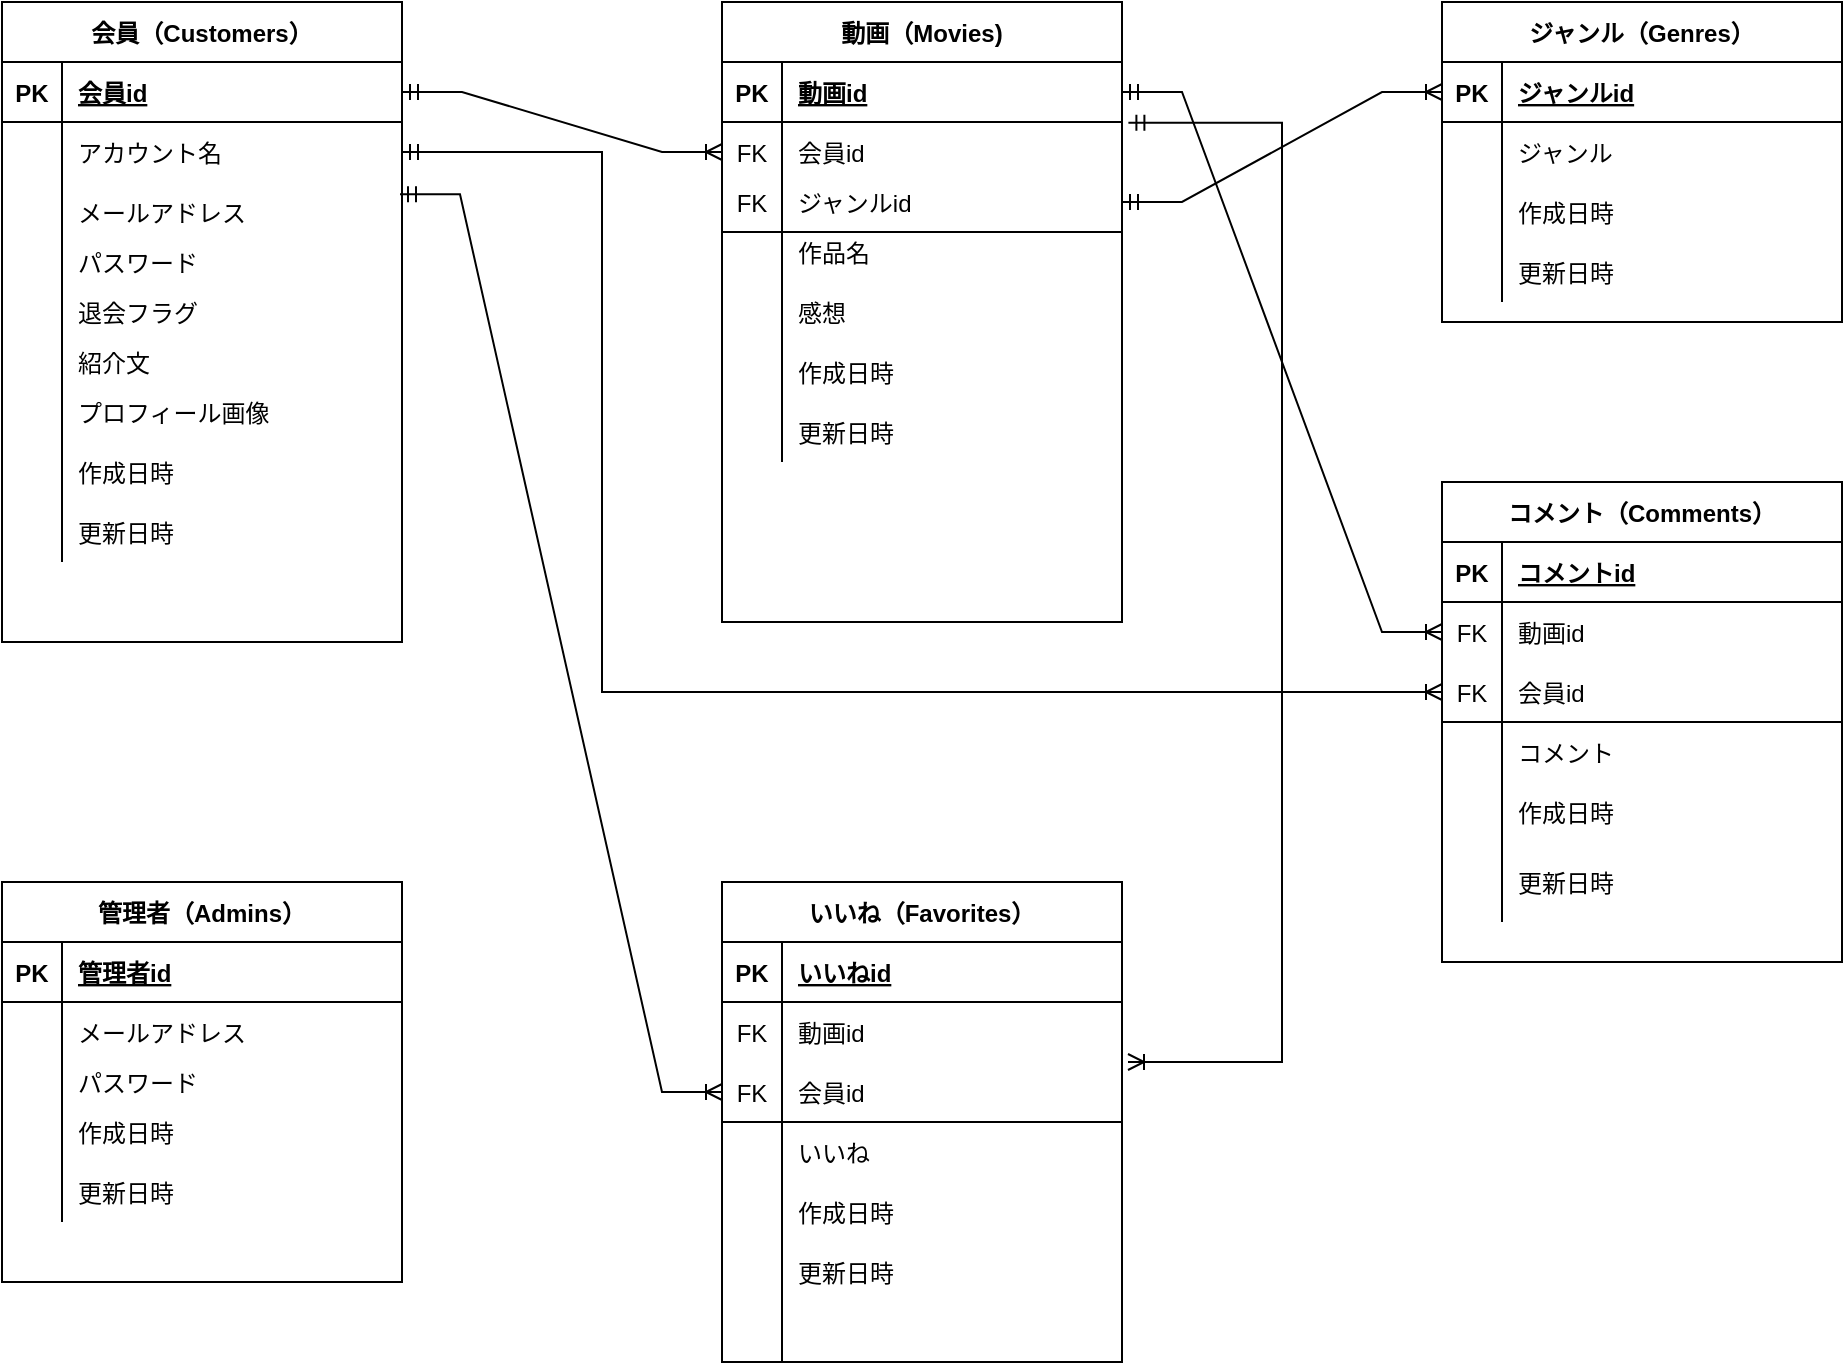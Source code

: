 <mxfile version="14.8.4" type="github">
  <diagram id="C5RBs43oDa-KdzZeNtuy" name="Page-1">
    <mxGraphModel dx="1351" dy="841" grid="1" gridSize="10" guides="1" tooltips="1" connect="1" arrows="1" fold="1" page="1" pageScale="1" pageWidth="1169" pageHeight="827" math="0" shadow="0">
      <root>
        <mxCell id="WIyWlLk6GJQsqaUBKTNV-0" />
        <mxCell id="WIyWlLk6GJQsqaUBKTNV-1" parent="WIyWlLk6GJQsqaUBKTNV-0" />
        <mxCell id="ff2iFZDRP0f89sw57kGQ-0" value="管理者（Admins）" style="shape=table;startSize=30;container=1;collapsible=1;childLayout=tableLayout;fixedRows=1;rowLines=0;fontStyle=1;align=center;resizeLast=1;" vertex="1" parent="WIyWlLk6GJQsqaUBKTNV-1">
          <mxGeometry x="40" y="480" width="200" height="200" as="geometry" />
        </mxCell>
        <mxCell id="ff2iFZDRP0f89sw57kGQ-1" value="" style="shape=partialRectangle;collapsible=0;dropTarget=0;pointerEvents=0;fillColor=none;top=0;left=0;bottom=1;right=0;points=[[0,0.5],[1,0.5]];portConstraint=eastwest;" vertex="1" parent="ff2iFZDRP0f89sw57kGQ-0">
          <mxGeometry y="30" width="200" height="30" as="geometry" />
        </mxCell>
        <mxCell id="ff2iFZDRP0f89sw57kGQ-2" value="PK" style="shape=partialRectangle;connectable=0;fillColor=none;top=0;left=0;bottom=0;right=0;fontStyle=1;overflow=hidden;" vertex="1" parent="ff2iFZDRP0f89sw57kGQ-1">
          <mxGeometry width="30" height="30" as="geometry" />
        </mxCell>
        <mxCell id="ff2iFZDRP0f89sw57kGQ-3" value="管理者id" style="shape=partialRectangle;connectable=0;fillColor=none;top=0;left=0;bottom=0;right=0;align=left;spacingLeft=6;fontStyle=5;overflow=hidden;" vertex="1" parent="ff2iFZDRP0f89sw57kGQ-1">
          <mxGeometry x="30" width="170" height="30" as="geometry" />
        </mxCell>
        <mxCell id="ff2iFZDRP0f89sw57kGQ-4" value="" style="shape=partialRectangle;collapsible=0;dropTarget=0;pointerEvents=0;fillColor=none;top=0;left=0;bottom=0;right=0;points=[[0,0.5],[1,0.5]];portConstraint=eastwest;" vertex="1" parent="ff2iFZDRP0f89sw57kGQ-0">
          <mxGeometry y="60" width="200" height="30" as="geometry" />
        </mxCell>
        <mxCell id="ff2iFZDRP0f89sw57kGQ-5" value="" style="shape=partialRectangle;connectable=0;fillColor=none;top=0;left=0;bottom=0;right=0;editable=1;overflow=hidden;" vertex="1" parent="ff2iFZDRP0f89sw57kGQ-4">
          <mxGeometry width="30" height="30" as="geometry" />
        </mxCell>
        <mxCell id="ff2iFZDRP0f89sw57kGQ-6" value="メールアドレス" style="shape=partialRectangle;connectable=0;fillColor=none;top=0;left=0;bottom=0;right=0;align=left;spacingLeft=6;overflow=hidden;" vertex="1" parent="ff2iFZDRP0f89sw57kGQ-4">
          <mxGeometry x="30" width="170" height="30" as="geometry" />
        </mxCell>
        <mxCell id="ff2iFZDRP0f89sw57kGQ-7" value="" style="shape=partialRectangle;collapsible=0;dropTarget=0;pointerEvents=0;fillColor=none;top=0;left=0;bottom=0;right=0;points=[[0,0.5],[1,0.5]];portConstraint=eastwest;" vertex="1" parent="ff2iFZDRP0f89sw57kGQ-0">
          <mxGeometry y="90" width="200" height="20" as="geometry" />
        </mxCell>
        <mxCell id="ff2iFZDRP0f89sw57kGQ-8" value="" style="shape=partialRectangle;connectable=0;fillColor=none;top=0;left=0;bottom=0;right=0;editable=1;overflow=hidden;" vertex="1" parent="ff2iFZDRP0f89sw57kGQ-7">
          <mxGeometry width="30" height="20" as="geometry" />
        </mxCell>
        <mxCell id="ff2iFZDRP0f89sw57kGQ-9" value="パスワード" style="shape=partialRectangle;connectable=0;fillColor=none;top=0;left=0;bottom=0;right=0;align=left;spacingLeft=6;overflow=hidden;" vertex="1" parent="ff2iFZDRP0f89sw57kGQ-7">
          <mxGeometry x="30" width="170" height="20" as="geometry" />
        </mxCell>
        <mxCell id="ff2iFZDRP0f89sw57kGQ-10" value="" style="shape=partialRectangle;collapsible=0;dropTarget=0;pointerEvents=0;fillColor=none;top=0;left=0;bottom=0;right=0;points=[[0,0.5],[1,0.5]];portConstraint=eastwest;" vertex="1" parent="ff2iFZDRP0f89sw57kGQ-0">
          <mxGeometry y="110" width="200" height="30" as="geometry" />
        </mxCell>
        <mxCell id="ff2iFZDRP0f89sw57kGQ-11" value="" style="shape=partialRectangle;connectable=0;fillColor=none;top=0;left=0;bottom=0;right=0;editable=1;overflow=hidden;" vertex="1" parent="ff2iFZDRP0f89sw57kGQ-10">
          <mxGeometry width="30" height="30" as="geometry" />
        </mxCell>
        <mxCell id="ff2iFZDRP0f89sw57kGQ-12" value="作成日時" style="shape=partialRectangle;connectable=0;fillColor=none;top=0;left=0;bottom=0;right=0;align=left;spacingLeft=6;overflow=hidden;" vertex="1" parent="ff2iFZDRP0f89sw57kGQ-10">
          <mxGeometry x="30" width="170" height="30" as="geometry" />
        </mxCell>
        <mxCell id="ff2iFZDRP0f89sw57kGQ-18" value="" style="shape=partialRectangle;collapsible=0;dropTarget=0;pointerEvents=0;fillColor=none;top=0;left=0;bottom=0;right=0;points=[[0,0.5],[1,0.5]];portConstraint=eastwest;" vertex="1" parent="ff2iFZDRP0f89sw57kGQ-0">
          <mxGeometry y="140" width="200" height="30" as="geometry" />
        </mxCell>
        <mxCell id="ff2iFZDRP0f89sw57kGQ-19" value="" style="shape=partialRectangle;connectable=0;fillColor=none;top=0;left=0;bottom=0;right=0;editable=1;overflow=hidden;" vertex="1" parent="ff2iFZDRP0f89sw57kGQ-18">
          <mxGeometry width="30" height="30" as="geometry" />
        </mxCell>
        <mxCell id="ff2iFZDRP0f89sw57kGQ-20" value="更新日時" style="shape=partialRectangle;connectable=0;fillColor=none;top=0;left=0;bottom=0;right=0;align=left;spacingLeft=6;overflow=hidden;" vertex="1" parent="ff2iFZDRP0f89sw57kGQ-18">
          <mxGeometry x="30" width="170" height="30" as="geometry" />
        </mxCell>
        <mxCell id="ff2iFZDRP0f89sw57kGQ-21" value="会員（Customers）" style="shape=table;startSize=30;container=1;collapsible=1;childLayout=tableLayout;fixedRows=1;rowLines=0;fontStyle=1;align=center;resizeLast=1;" vertex="1" parent="WIyWlLk6GJQsqaUBKTNV-1">
          <mxGeometry x="40" y="40" width="200" height="320" as="geometry" />
        </mxCell>
        <mxCell id="ff2iFZDRP0f89sw57kGQ-22" value="" style="shape=partialRectangle;collapsible=0;dropTarget=0;pointerEvents=0;fillColor=none;top=0;left=0;bottom=1;right=0;points=[[0,0.5],[1,0.5]];portConstraint=eastwest;" vertex="1" parent="ff2iFZDRP0f89sw57kGQ-21">
          <mxGeometry y="30" width="200" height="30" as="geometry" />
        </mxCell>
        <mxCell id="ff2iFZDRP0f89sw57kGQ-23" value="PK" style="shape=partialRectangle;connectable=0;fillColor=none;top=0;left=0;bottom=0;right=0;fontStyle=1;overflow=hidden;" vertex="1" parent="ff2iFZDRP0f89sw57kGQ-22">
          <mxGeometry width="30" height="30" as="geometry" />
        </mxCell>
        <mxCell id="ff2iFZDRP0f89sw57kGQ-24" value="会員id" style="shape=partialRectangle;connectable=0;fillColor=none;top=0;left=0;bottom=0;right=0;align=left;spacingLeft=6;fontStyle=5;overflow=hidden;" vertex="1" parent="ff2iFZDRP0f89sw57kGQ-22">
          <mxGeometry x="30" width="170" height="30" as="geometry" />
        </mxCell>
        <mxCell id="ff2iFZDRP0f89sw57kGQ-25" value="" style="shape=partialRectangle;collapsible=0;dropTarget=0;pointerEvents=0;fillColor=none;top=0;left=0;bottom=0;right=0;points=[[0,0.5],[1,0.5]];portConstraint=eastwest;" vertex="1" parent="ff2iFZDRP0f89sw57kGQ-21">
          <mxGeometry y="60" width="200" height="30" as="geometry" />
        </mxCell>
        <mxCell id="ff2iFZDRP0f89sw57kGQ-26" value="" style="shape=partialRectangle;connectable=0;fillColor=none;top=0;left=0;bottom=0;right=0;editable=1;overflow=hidden;" vertex="1" parent="ff2iFZDRP0f89sw57kGQ-25">
          <mxGeometry width="30" height="30" as="geometry" />
        </mxCell>
        <mxCell id="ff2iFZDRP0f89sw57kGQ-27" value="アカウント名" style="shape=partialRectangle;connectable=0;fillColor=none;top=0;left=0;bottom=0;right=0;align=left;spacingLeft=6;overflow=hidden;" vertex="1" parent="ff2iFZDRP0f89sw57kGQ-25">
          <mxGeometry x="30" width="170" height="30" as="geometry" />
        </mxCell>
        <mxCell id="ff2iFZDRP0f89sw57kGQ-28" value="" style="shape=partialRectangle;collapsible=0;dropTarget=0;pointerEvents=0;fillColor=none;top=0;left=0;bottom=0;right=0;points=[[0,0.5],[1,0.5]];portConstraint=eastwest;" vertex="1" parent="ff2iFZDRP0f89sw57kGQ-21">
          <mxGeometry y="90" width="200" height="30" as="geometry" />
        </mxCell>
        <mxCell id="ff2iFZDRP0f89sw57kGQ-29" value="" style="shape=partialRectangle;connectable=0;fillColor=none;top=0;left=0;bottom=0;right=0;editable=1;overflow=hidden;" vertex="1" parent="ff2iFZDRP0f89sw57kGQ-28">
          <mxGeometry width="30" height="30" as="geometry" />
        </mxCell>
        <mxCell id="ff2iFZDRP0f89sw57kGQ-30" value="メールアドレス" style="shape=partialRectangle;connectable=0;fillColor=none;top=0;left=0;bottom=0;right=0;align=left;spacingLeft=6;overflow=hidden;" vertex="1" parent="ff2iFZDRP0f89sw57kGQ-28">
          <mxGeometry x="30" width="170" height="30" as="geometry" />
        </mxCell>
        <mxCell id="ff2iFZDRP0f89sw57kGQ-31" value="" style="shape=partialRectangle;collapsible=0;dropTarget=0;pointerEvents=0;fillColor=none;top=0;left=0;bottom=0;right=0;points=[[0,0.5],[1,0.5]];portConstraint=eastwest;" vertex="1" parent="ff2iFZDRP0f89sw57kGQ-21">
          <mxGeometry y="120" width="200" height="20" as="geometry" />
        </mxCell>
        <mxCell id="ff2iFZDRP0f89sw57kGQ-32" value="" style="shape=partialRectangle;connectable=0;fillColor=none;top=0;left=0;bottom=0;right=0;editable=1;overflow=hidden;" vertex="1" parent="ff2iFZDRP0f89sw57kGQ-31">
          <mxGeometry width="30" height="20" as="geometry" />
        </mxCell>
        <mxCell id="ff2iFZDRP0f89sw57kGQ-33" value="パスワード" style="shape=partialRectangle;connectable=0;fillColor=none;top=0;left=0;bottom=0;right=0;align=left;spacingLeft=6;overflow=hidden;" vertex="1" parent="ff2iFZDRP0f89sw57kGQ-31">
          <mxGeometry x="30" width="170" height="20" as="geometry" />
        </mxCell>
        <mxCell id="ff2iFZDRP0f89sw57kGQ-35" value="" style="shape=partialRectangle;collapsible=0;dropTarget=0;pointerEvents=0;fillColor=none;top=0;left=0;bottom=0;right=0;points=[[0,0.5],[1,0.5]];portConstraint=eastwest;" vertex="1" parent="ff2iFZDRP0f89sw57kGQ-21">
          <mxGeometry y="140" width="200" height="30" as="geometry" />
        </mxCell>
        <mxCell id="ff2iFZDRP0f89sw57kGQ-36" value="" style="shape=partialRectangle;connectable=0;fillColor=none;top=0;left=0;bottom=0;right=0;editable=1;overflow=hidden;" vertex="1" parent="ff2iFZDRP0f89sw57kGQ-35">
          <mxGeometry width="30" height="30" as="geometry" />
        </mxCell>
        <mxCell id="ff2iFZDRP0f89sw57kGQ-37" value="退会フラグ" style="shape=partialRectangle;connectable=0;fillColor=none;top=0;left=0;bottom=0;right=0;align=left;spacingLeft=6;overflow=hidden;" vertex="1" parent="ff2iFZDRP0f89sw57kGQ-35">
          <mxGeometry x="30" width="170" height="30" as="geometry" />
        </mxCell>
        <mxCell id="ff2iFZDRP0f89sw57kGQ-39" value="" style="shape=partialRectangle;collapsible=0;dropTarget=0;pointerEvents=0;fillColor=none;top=0;left=0;bottom=0;right=0;points=[[0,0.5],[1,0.5]];portConstraint=eastwest;" vertex="1" parent="ff2iFZDRP0f89sw57kGQ-21">
          <mxGeometry y="170" width="200" height="20" as="geometry" />
        </mxCell>
        <mxCell id="ff2iFZDRP0f89sw57kGQ-40" value="" style="shape=partialRectangle;connectable=0;fillColor=none;top=0;left=0;bottom=0;right=0;editable=1;overflow=hidden;" vertex="1" parent="ff2iFZDRP0f89sw57kGQ-39">
          <mxGeometry width="30" height="20" as="geometry" />
        </mxCell>
        <mxCell id="ff2iFZDRP0f89sw57kGQ-41" value="紹介文" style="shape=partialRectangle;connectable=0;fillColor=none;top=0;left=0;bottom=0;right=0;align=left;spacingLeft=6;overflow=hidden;" vertex="1" parent="ff2iFZDRP0f89sw57kGQ-39">
          <mxGeometry x="30" width="170" height="20" as="geometry" />
        </mxCell>
        <mxCell id="ff2iFZDRP0f89sw57kGQ-43" value="" style="shape=partialRectangle;collapsible=0;dropTarget=0;pointerEvents=0;fillColor=none;top=0;left=0;bottom=0;right=0;points=[[0,0.5],[1,0.5]];portConstraint=eastwest;" vertex="1" parent="ff2iFZDRP0f89sw57kGQ-21">
          <mxGeometry y="190" width="200" height="30" as="geometry" />
        </mxCell>
        <mxCell id="ff2iFZDRP0f89sw57kGQ-44" value="" style="shape=partialRectangle;connectable=0;fillColor=none;top=0;left=0;bottom=0;right=0;editable=1;overflow=hidden;" vertex="1" parent="ff2iFZDRP0f89sw57kGQ-43">
          <mxGeometry width="30" height="30" as="geometry" />
        </mxCell>
        <mxCell id="ff2iFZDRP0f89sw57kGQ-45" value="プロフィール画像" style="shape=partialRectangle;connectable=0;fillColor=none;top=0;left=0;bottom=0;right=0;align=left;spacingLeft=6;overflow=hidden;" vertex="1" parent="ff2iFZDRP0f89sw57kGQ-43">
          <mxGeometry x="30" width="170" height="30" as="geometry" />
        </mxCell>
        <mxCell id="ff2iFZDRP0f89sw57kGQ-47" value="" style="shape=partialRectangle;collapsible=0;dropTarget=0;pointerEvents=0;fillColor=none;top=0;left=0;bottom=0;right=0;points=[[0,0.5],[1,0.5]];portConstraint=eastwest;" vertex="1" parent="ff2iFZDRP0f89sw57kGQ-21">
          <mxGeometry y="220" width="200" height="30" as="geometry" />
        </mxCell>
        <mxCell id="ff2iFZDRP0f89sw57kGQ-48" value="" style="shape=partialRectangle;connectable=0;fillColor=none;top=0;left=0;bottom=0;right=0;editable=1;overflow=hidden;" vertex="1" parent="ff2iFZDRP0f89sw57kGQ-47">
          <mxGeometry width="30" height="30" as="geometry" />
        </mxCell>
        <mxCell id="ff2iFZDRP0f89sw57kGQ-49" value="作成日時" style="shape=partialRectangle;connectable=0;fillColor=none;top=0;left=0;bottom=0;right=0;align=left;spacingLeft=6;overflow=hidden;" vertex="1" parent="ff2iFZDRP0f89sw57kGQ-47">
          <mxGeometry x="30" width="170" height="30" as="geometry" />
        </mxCell>
        <mxCell id="ff2iFZDRP0f89sw57kGQ-51" value="" style="shape=partialRectangle;collapsible=0;dropTarget=0;pointerEvents=0;fillColor=none;top=0;left=0;bottom=0;right=0;points=[[0,0.5],[1,0.5]];portConstraint=eastwest;" vertex="1" parent="ff2iFZDRP0f89sw57kGQ-21">
          <mxGeometry y="250" width="200" height="30" as="geometry" />
        </mxCell>
        <mxCell id="ff2iFZDRP0f89sw57kGQ-52" value="" style="shape=partialRectangle;connectable=0;fillColor=none;top=0;left=0;bottom=0;right=0;editable=1;overflow=hidden;" vertex="1" parent="ff2iFZDRP0f89sw57kGQ-51">
          <mxGeometry width="30" height="30" as="geometry" />
        </mxCell>
        <mxCell id="ff2iFZDRP0f89sw57kGQ-53" value="更新日時" style="shape=partialRectangle;connectable=0;fillColor=none;top=0;left=0;bottom=0;right=0;align=left;spacingLeft=6;overflow=hidden;" vertex="1" parent="ff2iFZDRP0f89sw57kGQ-51">
          <mxGeometry x="30" width="170" height="30" as="geometry" />
        </mxCell>
        <mxCell id="ff2iFZDRP0f89sw57kGQ-54" value="動画（Movies)" style="shape=table;startSize=30;container=1;collapsible=1;childLayout=tableLayout;fixedRows=1;rowLines=0;fontStyle=1;align=center;resizeLast=1;" vertex="1" parent="WIyWlLk6GJQsqaUBKTNV-1">
          <mxGeometry x="400" y="40" width="200" height="310" as="geometry" />
        </mxCell>
        <mxCell id="ff2iFZDRP0f89sw57kGQ-55" value="" style="shape=partialRectangle;collapsible=0;dropTarget=0;pointerEvents=0;fillColor=none;top=0;left=0;bottom=1;right=0;points=[[0,0.5],[1,0.5]];portConstraint=eastwest;" vertex="1" parent="ff2iFZDRP0f89sw57kGQ-54">
          <mxGeometry y="30" width="200" height="30" as="geometry" />
        </mxCell>
        <mxCell id="ff2iFZDRP0f89sw57kGQ-56" value="PK" style="shape=partialRectangle;connectable=0;fillColor=none;top=0;left=0;bottom=0;right=0;fontStyle=1;overflow=hidden;" vertex="1" parent="ff2iFZDRP0f89sw57kGQ-55">
          <mxGeometry width="30.0" height="30" as="geometry" />
        </mxCell>
        <mxCell id="ff2iFZDRP0f89sw57kGQ-57" value="動画id" style="shape=partialRectangle;connectable=0;fillColor=none;top=0;left=0;bottom=0;right=0;align=left;spacingLeft=6;fontStyle=5;overflow=hidden;" vertex="1" parent="ff2iFZDRP0f89sw57kGQ-55">
          <mxGeometry x="30.0" width="170.0" height="30" as="geometry" />
        </mxCell>
        <mxCell id="ff2iFZDRP0f89sw57kGQ-80" value="" style="shape=partialRectangle;collapsible=0;dropTarget=0;pointerEvents=0;fillColor=none;top=0;left=0;bottom=0;right=0;points=[[0,0.5],[1,0.5]];portConstraint=eastwest;" vertex="1" parent="ff2iFZDRP0f89sw57kGQ-54">
          <mxGeometry y="60" width="200" height="30" as="geometry" />
        </mxCell>
        <mxCell id="ff2iFZDRP0f89sw57kGQ-81" value="FK" style="shape=partialRectangle;connectable=0;fillColor=none;top=0;left=0;bottom=0;right=0;fontStyle=0;overflow=hidden;" vertex="1" parent="ff2iFZDRP0f89sw57kGQ-80">
          <mxGeometry width="30.0" height="30" as="geometry" />
        </mxCell>
        <mxCell id="ff2iFZDRP0f89sw57kGQ-82" value="会員id" style="shape=partialRectangle;connectable=0;fillColor=none;top=0;left=0;bottom=0;right=0;align=left;spacingLeft=6;fontStyle=0;overflow=hidden;" vertex="1" parent="ff2iFZDRP0f89sw57kGQ-80">
          <mxGeometry x="30.0" width="170.0" height="30" as="geometry" />
        </mxCell>
        <mxCell id="ff2iFZDRP0f89sw57kGQ-72" value="" style="shape=partialRectangle;collapsible=0;dropTarget=0;pointerEvents=0;fillColor=none;top=0;left=0;bottom=0;right=0;points=[[0,0.5],[1,0.5]];portConstraint=eastwest;" vertex="1" parent="ff2iFZDRP0f89sw57kGQ-54">
          <mxGeometry y="90" width="200" height="20" as="geometry" />
        </mxCell>
        <mxCell id="ff2iFZDRP0f89sw57kGQ-73" value="FK" style="shape=partialRectangle;connectable=0;fillColor=none;top=0;left=0;bottom=0;right=0;fontStyle=0;overflow=hidden;" vertex="1" parent="ff2iFZDRP0f89sw57kGQ-72">
          <mxGeometry width="30.0" height="20" as="geometry" />
        </mxCell>
        <mxCell id="ff2iFZDRP0f89sw57kGQ-74" value="ジャンルid" style="shape=partialRectangle;connectable=0;fillColor=none;top=0;left=0;bottom=0;right=0;align=left;spacingLeft=6;fontStyle=0;overflow=hidden;" vertex="1" parent="ff2iFZDRP0f89sw57kGQ-72">
          <mxGeometry x="30.0" width="170.0" height="20" as="geometry" />
        </mxCell>
        <mxCell id="ff2iFZDRP0f89sw57kGQ-58" value="" style="shape=partialRectangle;collapsible=0;dropTarget=0;pointerEvents=0;fillColor=none;top=0;left=0;bottom=0;right=0;points=[[0,0.5],[1,0.5]];portConstraint=eastwest;" vertex="1" parent="ff2iFZDRP0f89sw57kGQ-54">
          <mxGeometry y="110" width="200" height="30" as="geometry" />
        </mxCell>
        <mxCell id="ff2iFZDRP0f89sw57kGQ-59" value="" style="shape=partialRectangle;connectable=0;fillColor=none;top=0;left=0;bottom=0;right=0;editable=1;overflow=hidden;" vertex="1" parent="ff2iFZDRP0f89sw57kGQ-58">
          <mxGeometry width="30.0" height="30" as="geometry" />
        </mxCell>
        <mxCell id="ff2iFZDRP0f89sw57kGQ-60" value="作品名" style="shape=partialRectangle;connectable=0;fillColor=none;top=0;left=0;bottom=0;right=0;align=left;spacingLeft=6;overflow=hidden;" vertex="1" parent="ff2iFZDRP0f89sw57kGQ-58">
          <mxGeometry x="30.0" width="170.0" height="30" as="geometry" />
        </mxCell>
        <mxCell id="ff2iFZDRP0f89sw57kGQ-61" value="" style="shape=partialRectangle;collapsible=0;dropTarget=0;pointerEvents=0;fillColor=none;top=0;left=0;bottom=0;right=0;points=[[0,0.5],[1,0.5]];portConstraint=eastwest;" vertex="1" parent="ff2iFZDRP0f89sw57kGQ-54">
          <mxGeometry y="140" width="200" height="30" as="geometry" />
        </mxCell>
        <mxCell id="ff2iFZDRP0f89sw57kGQ-62" value="" style="shape=partialRectangle;connectable=0;fillColor=none;top=0;left=0;bottom=0;right=0;editable=1;overflow=hidden;" vertex="1" parent="ff2iFZDRP0f89sw57kGQ-61">
          <mxGeometry width="30.0" height="30" as="geometry" />
        </mxCell>
        <mxCell id="ff2iFZDRP0f89sw57kGQ-63" value="感想" style="shape=partialRectangle;connectable=0;fillColor=none;top=0;left=0;bottom=0;right=0;align=left;spacingLeft=6;overflow=hidden;" vertex="1" parent="ff2iFZDRP0f89sw57kGQ-61">
          <mxGeometry x="30.0" width="170.0" height="30" as="geometry" />
        </mxCell>
        <mxCell id="ff2iFZDRP0f89sw57kGQ-97" value="" style="shape=partialRectangle;collapsible=0;dropTarget=0;pointerEvents=0;fillColor=none;top=0;left=0;bottom=0;right=0;points=[[0,0.5],[1,0.5]];portConstraint=eastwest;" vertex="1" parent="ff2iFZDRP0f89sw57kGQ-54">
          <mxGeometry y="170" width="200" height="30" as="geometry" />
        </mxCell>
        <mxCell id="ff2iFZDRP0f89sw57kGQ-98" value="" style="shape=partialRectangle;connectable=0;fillColor=none;top=0;left=0;bottom=0;right=0;editable=1;overflow=hidden;" vertex="1" parent="ff2iFZDRP0f89sw57kGQ-97">
          <mxGeometry width="30.0" height="30" as="geometry" />
        </mxCell>
        <mxCell id="ff2iFZDRP0f89sw57kGQ-99" value="作成日時" style="shape=partialRectangle;connectable=0;fillColor=none;top=0;left=0;bottom=0;right=0;align=left;spacingLeft=6;overflow=hidden;" vertex="1" parent="ff2iFZDRP0f89sw57kGQ-97">
          <mxGeometry x="30.0" width="170.0" height="30" as="geometry" />
        </mxCell>
        <mxCell id="ff2iFZDRP0f89sw57kGQ-64" value="" style="shape=partialRectangle;collapsible=0;dropTarget=0;pointerEvents=0;fillColor=none;top=0;left=0;bottom=0;right=0;points=[[0,0.5],[1,0.5]];portConstraint=eastwest;" vertex="1" parent="ff2iFZDRP0f89sw57kGQ-54">
          <mxGeometry y="200" width="200" height="30" as="geometry" />
        </mxCell>
        <mxCell id="ff2iFZDRP0f89sw57kGQ-65" value="" style="shape=partialRectangle;connectable=0;fillColor=none;top=0;left=0;bottom=0;right=0;editable=1;overflow=hidden;" vertex="1" parent="ff2iFZDRP0f89sw57kGQ-64">
          <mxGeometry width="30.0" height="30" as="geometry" />
        </mxCell>
        <mxCell id="ff2iFZDRP0f89sw57kGQ-66" value="更新日時" style="shape=partialRectangle;connectable=0;fillColor=none;top=0;left=0;bottom=0;right=0;align=left;spacingLeft=6;overflow=hidden;" vertex="1" parent="ff2iFZDRP0f89sw57kGQ-64">
          <mxGeometry x="30.0" width="170.0" height="30" as="geometry" />
        </mxCell>
        <mxCell id="ff2iFZDRP0f89sw57kGQ-83" value="ジャンル（Genres）" style="shape=table;startSize=30;container=1;collapsible=1;childLayout=tableLayout;fixedRows=1;rowLines=0;fontStyle=1;align=center;resizeLast=1;" vertex="1" parent="WIyWlLk6GJQsqaUBKTNV-1">
          <mxGeometry x="760" y="40" width="200" height="160" as="geometry" />
        </mxCell>
        <mxCell id="ff2iFZDRP0f89sw57kGQ-84" value="" style="shape=partialRectangle;collapsible=0;dropTarget=0;pointerEvents=0;fillColor=none;top=0;left=0;bottom=1;right=0;points=[[0,0.5],[1,0.5]];portConstraint=eastwest;" vertex="1" parent="ff2iFZDRP0f89sw57kGQ-83">
          <mxGeometry y="30" width="200" height="30" as="geometry" />
        </mxCell>
        <mxCell id="ff2iFZDRP0f89sw57kGQ-85" value="PK" style="shape=partialRectangle;connectable=0;fillColor=none;top=0;left=0;bottom=0;right=0;fontStyle=1;overflow=hidden;" vertex="1" parent="ff2iFZDRP0f89sw57kGQ-84">
          <mxGeometry width="30" height="30" as="geometry" />
        </mxCell>
        <mxCell id="ff2iFZDRP0f89sw57kGQ-86" value="ジャンルid" style="shape=partialRectangle;connectable=0;fillColor=none;top=0;left=0;bottom=0;right=0;align=left;spacingLeft=6;fontStyle=5;overflow=hidden;" vertex="1" parent="ff2iFZDRP0f89sw57kGQ-84">
          <mxGeometry x="30" width="170" height="30" as="geometry" />
        </mxCell>
        <mxCell id="ff2iFZDRP0f89sw57kGQ-87" value="" style="shape=partialRectangle;collapsible=0;dropTarget=0;pointerEvents=0;fillColor=none;top=0;left=0;bottom=0;right=0;points=[[0,0.5],[1,0.5]];portConstraint=eastwest;" vertex="1" parent="ff2iFZDRP0f89sw57kGQ-83">
          <mxGeometry y="60" width="200" height="30" as="geometry" />
        </mxCell>
        <mxCell id="ff2iFZDRP0f89sw57kGQ-88" value="" style="shape=partialRectangle;connectable=0;fillColor=none;top=0;left=0;bottom=0;right=0;editable=1;overflow=hidden;" vertex="1" parent="ff2iFZDRP0f89sw57kGQ-87">
          <mxGeometry width="30" height="30" as="geometry" />
        </mxCell>
        <mxCell id="ff2iFZDRP0f89sw57kGQ-89" value="ジャンル" style="shape=partialRectangle;connectable=0;fillColor=none;top=0;left=0;bottom=0;right=0;align=left;spacingLeft=6;overflow=hidden;" vertex="1" parent="ff2iFZDRP0f89sw57kGQ-87">
          <mxGeometry x="30" width="170" height="30" as="geometry" />
        </mxCell>
        <mxCell id="ff2iFZDRP0f89sw57kGQ-90" value="" style="shape=partialRectangle;collapsible=0;dropTarget=0;pointerEvents=0;fillColor=none;top=0;left=0;bottom=0;right=0;points=[[0,0.5],[1,0.5]];portConstraint=eastwest;" vertex="1" parent="ff2iFZDRP0f89sw57kGQ-83">
          <mxGeometry y="90" width="200" height="30" as="geometry" />
        </mxCell>
        <mxCell id="ff2iFZDRP0f89sw57kGQ-91" value="" style="shape=partialRectangle;connectable=0;fillColor=none;top=0;left=0;bottom=0;right=0;editable=1;overflow=hidden;" vertex="1" parent="ff2iFZDRP0f89sw57kGQ-90">
          <mxGeometry width="30" height="30" as="geometry" />
        </mxCell>
        <mxCell id="ff2iFZDRP0f89sw57kGQ-92" value="作成日時" style="shape=partialRectangle;connectable=0;fillColor=none;top=0;left=0;bottom=0;right=0;align=left;spacingLeft=6;overflow=hidden;" vertex="1" parent="ff2iFZDRP0f89sw57kGQ-90">
          <mxGeometry x="30" width="170" height="30" as="geometry" />
        </mxCell>
        <mxCell id="ff2iFZDRP0f89sw57kGQ-93" value="" style="shape=partialRectangle;collapsible=0;dropTarget=0;pointerEvents=0;fillColor=none;top=0;left=0;bottom=0;right=0;points=[[0,0.5],[1,0.5]];portConstraint=eastwest;" vertex="1" parent="ff2iFZDRP0f89sw57kGQ-83">
          <mxGeometry y="120" width="200" height="30" as="geometry" />
        </mxCell>
        <mxCell id="ff2iFZDRP0f89sw57kGQ-94" value="" style="shape=partialRectangle;connectable=0;fillColor=none;top=0;left=0;bottom=0;right=0;editable=1;overflow=hidden;" vertex="1" parent="ff2iFZDRP0f89sw57kGQ-93">
          <mxGeometry width="30" height="30" as="geometry" />
        </mxCell>
        <mxCell id="ff2iFZDRP0f89sw57kGQ-95" value="更新日時" style="shape=partialRectangle;connectable=0;fillColor=none;top=0;left=0;bottom=0;right=0;align=left;spacingLeft=6;overflow=hidden;" vertex="1" parent="ff2iFZDRP0f89sw57kGQ-93">
          <mxGeometry x="30" width="170" height="30" as="geometry" />
        </mxCell>
        <mxCell id="ff2iFZDRP0f89sw57kGQ-100" value="コメント（Comments）" style="shape=table;startSize=30;container=1;collapsible=1;childLayout=tableLayout;fixedRows=1;rowLines=0;fontStyle=1;align=center;resizeLast=1;" vertex="1" parent="WIyWlLk6GJQsqaUBKTNV-1">
          <mxGeometry x="760" y="280" width="200" height="240" as="geometry" />
        </mxCell>
        <mxCell id="ff2iFZDRP0f89sw57kGQ-101" value="" style="shape=partialRectangle;collapsible=0;dropTarget=0;pointerEvents=0;fillColor=none;top=0;left=0;bottom=1;right=0;points=[[0,0.5],[1,0.5]];portConstraint=eastwest;" vertex="1" parent="ff2iFZDRP0f89sw57kGQ-100">
          <mxGeometry y="30" width="200" height="30" as="geometry" />
        </mxCell>
        <mxCell id="ff2iFZDRP0f89sw57kGQ-102" value="PK" style="shape=partialRectangle;connectable=0;fillColor=none;top=0;left=0;bottom=0;right=0;fontStyle=1;overflow=hidden;" vertex="1" parent="ff2iFZDRP0f89sw57kGQ-101">
          <mxGeometry width="30" height="30" as="geometry" />
        </mxCell>
        <mxCell id="ff2iFZDRP0f89sw57kGQ-103" value="コメントid" style="shape=partialRectangle;connectable=0;fillColor=none;top=0;left=0;bottom=0;right=0;align=left;spacingLeft=6;fontStyle=5;overflow=hidden;" vertex="1" parent="ff2iFZDRP0f89sw57kGQ-101">
          <mxGeometry x="30" width="170" height="30" as="geometry" />
        </mxCell>
        <mxCell id="ff2iFZDRP0f89sw57kGQ-114" value="" style="shape=partialRectangle;collapsible=0;dropTarget=0;pointerEvents=0;fillColor=none;top=0;left=0;bottom=0;right=0;points=[[0,0.5],[1,0.5]];portConstraint=eastwest;" vertex="1" parent="ff2iFZDRP0f89sw57kGQ-100">
          <mxGeometry y="60" width="200" height="30" as="geometry" />
        </mxCell>
        <mxCell id="ff2iFZDRP0f89sw57kGQ-115" value="FK" style="shape=partialRectangle;connectable=0;fillColor=none;top=0;left=0;bottom=0;right=0;fontStyle=0;overflow=hidden;" vertex="1" parent="ff2iFZDRP0f89sw57kGQ-114">
          <mxGeometry width="30" height="30" as="geometry" />
        </mxCell>
        <mxCell id="ff2iFZDRP0f89sw57kGQ-116" value="動画id" style="shape=partialRectangle;connectable=0;fillColor=none;top=0;left=0;bottom=0;right=0;align=left;spacingLeft=6;fontStyle=0;overflow=hidden;" vertex="1" parent="ff2iFZDRP0f89sw57kGQ-114">
          <mxGeometry x="30" width="170" height="30" as="geometry" />
        </mxCell>
        <mxCell id="ff2iFZDRP0f89sw57kGQ-122" value="" style="shape=partialRectangle;collapsible=0;dropTarget=0;pointerEvents=0;fillColor=none;top=0;left=0;bottom=1;right=0;points=[[0,0.5],[1,0.5]];portConstraint=eastwest;" vertex="1" parent="ff2iFZDRP0f89sw57kGQ-100">
          <mxGeometry y="90" width="200" height="30" as="geometry" />
        </mxCell>
        <mxCell id="ff2iFZDRP0f89sw57kGQ-123" value="FK" style="shape=partialRectangle;connectable=0;fillColor=none;top=0;left=0;bottom=0;right=0;fontStyle=0;overflow=hidden;" vertex="1" parent="ff2iFZDRP0f89sw57kGQ-122">
          <mxGeometry width="30" height="30" as="geometry" />
        </mxCell>
        <mxCell id="ff2iFZDRP0f89sw57kGQ-124" value="会員id" style="shape=partialRectangle;connectable=0;fillColor=none;top=0;left=0;bottom=0;right=0;align=left;spacingLeft=6;fontStyle=0;overflow=hidden;" vertex="1" parent="ff2iFZDRP0f89sw57kGQ-122">
          <mxGeometry x="30" width="170" height="30" as="geometry" />
        </mxCell>
        <mxCell id="ff2iFZDRP0f89sw57kGQ-104" value="" style="shape=partialRectangle;collapsible=0;dropTarget=0;pointerEvents=0;fillColor=none;top=0;left=0;bottom=0;right=0;points=[[0,0.5],[1,0.5]];portConstraint=eastwest;" vertex="1" parent="ff2iFZDRP0f89sw57kGQ-100">
          <mxGeometry y="120" width="200" height="30" as="geometry" />
        </mxCell>
        <mxCell id="ff2iFZDRP0f89sw57kGQ-105" value="" style="shape=partialRectangle;connectable=0;fillColor=none;top=0;left=0;bottom=0;right=0;editable=1;overflow=hidden;" vertex="1" parent="ff2iFZDRP0f89sw57kGQ-104">
          <mxGeometry width="30" height="30" as="geometry" />
        </mxCell>
        <mxCell id="ff2iFZDRP0f89sw57kGQ-106" value="コメント" style="shape=partialRectangle;connectable=0;fillColor=none;top=0;left=0;bottom=0;right=0;align=left;spacingLeft=6;overflow=hidden;" vertex="1" parent="ff2iFZDRP0f89sw57kGQ-104">
          <mxGeometry x="30" width="170" height="30" as="geometry" />
        </mxCell>
        <mxCell id="ff2iFZDRP0f89sw57kGQ-107" value="" style="shape=partialRectangle;collapsible=0;dropTarget=0;pointerEvents=0;fillColor=none;top=0;left=0;bottom=0;right=0;points=[[0,0.5],[1,0.5]];portConstraint=eastwest;" vertex="1" parent="ff2iFZDRP0f89sw57kGQ-100">
          <mxGeometry y="150" width="200" height="30" as="geometry" />
        </mxCell>
        <mxCell id="ff2iFZDRP0f89sw57kGQ-108" value="" style="shape=partialRectangle;connectable=0;fillColor=none;top=0;left=0;bottom=0;right=0;editable=1;overflow=hidden;" vertex="1" parent="ff2iFZDRP0f89sw57kGQ-107">
          <mxGeometry width="30" height="30" as="geometry" />
        </mxCell>
        <mxCell id="ff2iFZDRP0f89sw57kGQ-109" value="作成日時" style="shape=partialRectangle;connectable=0;fillColor=none;top=0;left=0;bottom=0;right=0;align=left;spacingLeft=6;overflow=hidden;" vertex="1" parent="ff2iFZDRP0f89sw57kGQ-107">
          <mxGeometry x="30" width="170" height="30" as="geometry" />
        </mxCell>
        <mxCell id="ff2iFZDRP0f89sw57kGQ-110" value="" style="shape=partialRectangle;collapsible=0;dropTarget=0;pointerEvents=0;fillColor=none;top=0;left=0;bottom=0;right=0;points=[[0,0.5],[1,0.5]];portConstraint=eastwest;" vertex="1" parent="ff2iFZDRP0f89sw57kGQ-100">
          <mxGeometry y="180" width="200" height="40" as="geometry" />
        </mxCell>
        <mxCell id="ff2iFZDRP0f89sw57kGQ-111" value="" style="shape=partialRectangle;connectable=0;fillColor=none;top=0;left=0;bottom=0;right=0;editable=1;overflow=hidden;" vertex="1" parent="ff2iFZDRP0f89sw57kGQ-110">
          <mxGeometry width="30" height="40" as="geometry" />
        </mxCell>
        <mxCell id="ff2iFZDRP0f89sw57kGQ-112" value="更新日時" style="shape=partialRectangle;connectable=0;fillColor=none;top=0;left=0;bottom=0;right=0;align=left;spacingLeft=6;overflow=hidden;" vertex="1" parent="ff2iFZDRP0f89sw57kGQ-110">
          <mxGeometry x="30" width="170" height="40" as="geometry" />
        </mxCell>
        <mxCell id="ff2iFZDRP0f89sw57kGQ-125" value="いいね（Favorites）" style="shape=table;startSize=30;container=1;collapsible=1;childLayout=tableLayout;fixedRows=1;rowLines=0;fontStyle=1;align=center;resizeLast=1;" vertex="1" parent="WIyWlLk6GJQsqaUBKTNV-1">
          <mxGeometry x="400" y="480" width="200" height="240" as="geometry" />
        </mxCell>
        <mxCell id="ff2iFZDRP0f89sw57kGQ-126" value="" style="shape=partialRectangle;collapsible=0;dropTarget=0;pointerEvents=0;fillColor=none;top=0;left=0;bottom=1;right=0;points=[[0,0.5],[1,0.5]];portConstraint=eastwest;" vertex="1" parent="ff2iFZDRP0f89sw57kGQ-125">
          <mxGeometry y="30" width="200" height="30" as="geometry" />
        </mxCell>
        <mxCell id="ff2iFZDRP0f89sw57kGQ-127" value="PK" style="shape=partialRectangle;connectable=0;fillColor=none;top=0;left=0;bottom=0;right=0;fontStyle=1;overflow=hidden;" vertex="1" parent="ff2iFZDRP0f89sw57kGQ-126">
          <mxGeometry width="30" height="30" as="geometry" />
        </mxCell>
        <mxCell id="ff2iFZDRP0f89sw57kGQ-128" value="いいねid" style="shape=partialRectangle;connectable=0;fillColor=none;top=0;left=0;bottom=0;right=0;align=left;spacingLeft=6;fontStyle=5;overflow=hidden;" vertex="1" parent="ff2iFZDRP0f89sw57kGQ-126">
          <mxGeometry x="30" width="170" height="30" as="geometry" />
        </mxCell>
        <mxCell id="ff2iFZDRP0f89sw57kGQ-159" value="" style="shape=partialRectangle;collapsible=0;dropTarget=0;pointerEvents=0;fillColor=none;top=0;left=0;bottom=0;right=0;points=[[0,0.5],[1,0.5]];portConstraint=eastwest;" vertex="1" parent="ff2iFZDRP0f89sw57kGQ-125">
          <mxGeometry y="60" width="200" height="30" as="geometry" />
        </mxCell>
        <mxCell id="ff2iFZDRP0f89sw57kGQ-160" value="FK" style="shape=partialRectangle;connectable=0;fillColor=none;top=0;left=0;bottom=0;right=0;fontStyle=0;overflow=hidden;" vertex="1" parent="ff2iFZDRP0f89sw57kGQ-159">
          <mxGeometry width="30" height="30" as="geometry" />
        </mxCell>
        <mxCell id="ff2iFZDRP0f89sw57kGQ-161" value="動画id" style="shape=partialRectangle;connectable=0;fillColor=none;top=0;left=0;bottom=0;right=0;align=left;spacingLeft=6;fontStyle=0;overflow=hidden;" vertex="1" parent="ff2iFZDRP0f89sw57kGQ-159">
          <mxGeometry x="30" width="170" height="30" as="geometry" />
        </mxCell>
        <mxCell id="ff2iFZDRP0f89sw57kGQ-155" value="" style="shape=partialRectangle;collapsible=0;dropTarget=0;pointerEvents=0;fillColor=none;top=0;left=0;bottom=1;right=0;points=[[0,0.5],[1,0.5]];portConstraint=eastwest;" vertex="1" parent="ff2iFZDRP0f89sw57kGQ-125">
          <mxGeometry y="90" width="200" height="30" as="geometry" />
        </mxCell>
        <mxCell id="ff2iFZDRP0f89sw57kGQ-156" value="FK" style="shape=partialRectangle;connectable=0;fillColor=none;top=0;left=0;bottom=0;right=0;fontStyle=0;overflow=hidden;" vertex="1" parent="ff2iFZDRP0f89sw57kGQ-155">
          <mxGeometry width="30" height="30" as="geometry" />
        </mxCell>
        <mxCell id="ff2iFZDRP0f89sw57kGQ-157" value="会員id" style="shape=partialRectangle;connectable=0;fillColor=none;top=0;left=0;bottom=0;right=0;align=left;spacingLeft=6;fontStyle=0;overflow=hidden;" vertex="1" parent="ff2iFZDRP0f89sw57kGQ-155">
          <mxGeometry x="30" width="170" height="30" as="geometry" />
        </mxCell>
        <mxCell id="ff2iFZDRP0f89sw57kGQ-151" value="" style="shape=partialRectangle;collapsible=0;dropTarget=0;pointerEvents=0;fillColor=none;top=0;left=0;bottom=0;right=0;points=[[0,0.5],[1,0.5]];portConstraint=eastwest;" vertex="1" parent="ff2iFZDRP0f89sw57kGQ-125">
          <mxGeometry y="120" width="200" height="30" as="geometry" />
        </mxCell>
        <mxCell id="ff2iFZDRP0f89sw57kGQ-152" value="" style="shape=partialRectangle;connectable=0;fillColor=none;top=0;left=0;bottom=0;right=0;fontStyle=0;overflow=hidden;" vertex="1" parent="ff2iFZDRP0f89sw57kGQ-151">
          <mxGeometry width="30" height="30" as="geometry" />
        </mxCell>
        <mxCell id="ff2iFZDRP0f89sw57kGQ-153" value="" style="shape=partialRectangle;connectable=0;fillColor=none;top=0;left=0;bottom=0;right=0;align=left;spacingLeft=6;fontStyle=0;overflow=hidden;" vertex="1" parent="ff2iFZDRP0f89sw57kGQ-151">
          <mxGeometry x="30" width="170" height="30" as="geometry" />
        </mxCell>
        <mxCell id="ff2iFZDRP0f89sw57kGQ-163" value="" style="shape=partialRectangle;collapsible=0;dropTarget=0;pointerEvents=0;fillColor=none;top=0;left=0;bottom=0;right=0;points=[[0,0.5],[1,0.5]];portConstraint=eastwest;" vertex="1" parent="ff2iFZDRP0f89sw57kGQ-125">
          <mxGeometry y="150" width="200" height="30" as="geometry" />
        </mxCell>
        <mxCell id="ff2iFZDRP0f89sw57kGQ-164" value="" style="shape=partialRectangle;connectable=0;fillColor=none;top=0;left=0;bottom=0;right=0;editable=1;overflow=hidden;" vertex="1" parent="ff2iFZDRP0f89sw57kGQ-163">
          <mxGeometry width="30" height="30" as="geometry" />
        </mxCell>
        <mxCell id="ff2iFZDRP0f89sw57kGQ-165" value="作成日時" style="shape=partialRectangle;connectable=0;fillColor=none;top=0;left=0;bottom=0;right=0;align=left;spacingLeft=6;overflow=hidden;" vertex="1" parent="ff2iFZDRP0f89sw57kGQ-163">
          <mxGeometry x="30" width="170" height="30" as="geometry" />
        </mxCell>
        <mxCell id="ff2iFZDRP0f89sw57kGQ-129" value="" style="shape=partialRectangle;collapsible=0;dropTarget=0;pointerEvents=0;fillColor=none;top=0;left=0;bottom=0;right=0;points=[[0,0.5],[1,0.5]];portConstraint=eastwest;" vertex="1" parent="ff2iFZDRP0f89sw57kGQ-125">
          <mxGeometry y="180" width="200" height="30" as="geometry" />
        </mxCell>
        <mxCell id="ff2iFZDRP0f89sw57kGQ-130" value="" style="shape=partialRectangle;connectable=0;fillColor=none;top=0;left=0;bottom=0;right=0;editable=1;overflow=hidden;" vertex="1" parent="ff2iFZDRP0f89sw57kGQ-129">
          <mxGeometry width="30" height="30" as="geometry" />
        </mxCell>
        <mxCell id="ff2iFZDRP0f89sw57kGQ-131" value="更新日時" style="shape=partialRectangle;connectable=0;fillColor=none;top=0;left=0;bottom=0;right=0;align=left;spacingLeft=6;overflow=hidden;" vertex="1" parent="ff2iFZDRP0f89sw57kGQ-129">
          <mxGeometry x="30" width="170" height="30" as="geometry" />
        </mxCell>
        <mxCell id="ff2iFZDRP0f89sw57kGQ-132" value="" style="shape=partialRectangle;collapsible=0;dropTarget=0;pointerEvents=0;fillColor=none;top=0;left=0;bottom=0;right=0;points=[[0,0.5],[1,0.5]];portConstraint=eastwest;" vertex="1" parent="ff2iFZDRP0f89sw57kGQ-125">
          <mxGeometry y="210" width="200" height="30" as="geometry" />
        </mxCell>
        <mxCell id="ff2iFZDRP0f89sw57kGQ-133" value="" style="shape=partialRectangle;connectable=0;fillColor=none;top=0;left=0;bottom=0;right=0;editable=1;overflow=hidden;" vertex="1" parent="ff2iFZDRP0f89sw57kGQ-132">
          <mxGeometry width="30" height="30" as="geometry" />
        </mxCell>
        <mxCell id="ff2iFZDRP0f89sw57kGQ-134" value="" style="shape=partialRectangle;connectable=0;fillColor=none;top=0;left=0;bottom=0;right=0;align=left;spacingLeft=6;overflow=hidden;" vertex="1" parent="ff2iFZDRP0f89sw57kGQ-132">
          <mxGeometry x="30" width="170" height="30" as="geometry" />
        </mxCell>
        <mxCell id="ff2iFZDRP0f89sw57kGQ-166" value="" style="shape=table;startSize=0;container=1;collapsible=1;childLayout=tableLayout;fixedRows=1;rowLines=0;fontStyle=0;align=center;resizeLast=1;strokeColor=none;fillColor=none;" vertex="1" parent="WIyWlLk6GJQsqaUBKTNV-1">
          <mxGeometry x="400" y="600" width="200" height="30" as="geometry" />
        </mxCell>
        <mxCell id="ff2iFZDRP0f89sw57kGQ-167" value="" style="shape=partialRectangle;collapsible=0;dropTarget=0;pointerEvents=0;fillColor=none;top=0;left=0;bottom=0;right=0;points=[[0,0.5],[1,0.5]];portConstraint=eastwest;" vertex="1" parent="ff2iFZDRP0f89sw57kGQ-166">
          <mxGeometry width="200" height="30" as="geometry" />
        </mxCell>
        <mxCell id="ff2iFZDRP0f89sw57kGQ-168" value="" style="shape=partialRectangle;connectable=0;fillColor=none;top=0;left=0;bottom=0;right=0;editable=1;overflow=hidden;" vertex="1" parent="ff2iFZDRP0f89sw57kGQ-167">
          <mxGeometry width="30" height="30" as="geometry" />
        </mxCell>
        <mxCell id="ff2iFZDRP0f89sw57kGQ-169" value="いいね" style="shape=partialRectangle;connectable=0;fillColor=none;top=0;left=0;bottom=0;right=0;align=left;spacingLeft=6;overflow=hidden;" vertex="1" parent="ff2iFZDRP0f89sw57kGQ-167">
          <mxGeometry x="30" width="170" height="30" as="geometry" />
        </mxCell>
        <mxCell id="ff2iFZDRP0f89sw57kGQ-170" value="" style="line;strokeWidth=1;rotatable=0;dashed=0;labelPosition=right;align=left;verticalAlign=middle;spacingTop=0;spacingLeft=6;points=[];portConstraint=eastwest;" vertex="1" parent="WIyWlLk6GJQsqaUBKTNV-1">
          <mxGeometry x="400" y="150" width="200" height="10" as="geometry" />
        </mxCell>
        <mxCell id="ff2iFZDRP0f89sw57kGQ-172" value="" style="edgeStyle=entityRelationEdgeStyle;fontSize=12;html=1;endArrow=ERoneToMany;startArrow=ERmandOne;rounded=0;exitX=1;exitY=0.5;exitDx=0;exitDy=0;entryX=0;entryY=0.5;entryDx=0;entryDy=0;" edge="1" parent="WIyWlLk6GJQsqaUBKTNV-1" source="ff2iFZDRP0f89sw57kGQ-22" target="ff2iFZDRP0f89sw57kGQ-80">
          <mxGeometry width="100" height="100" relative="1" as="geometry">
            <mxPoint x="250" y="90" as="sourcePoint" />
            <mxPoint x="710" y="220" as="targetPoint" />
          </mxGeometry>
        </mxCell>
        <mxCell id="ff2iFZDRP0f89sw57kGQ-173" value="" style="edgeStyle=entityRelationEdgeStyle;fontSize=12;html=1;endArrow=ERoneToMany;startArrow=ERmandOne;rounded=0;exitX=1;exitY=0.5;exitDx=0;exitDy=0;entryX=0;entryY=0.5;entryDx=0;entryDy=0;" edge="1" parent="WIyWlLk6GJQsqaUBKTNV-1" source="ff2iFZDRP0f89sw57kGQ-72" target="ff2iFZDRP0f89sw57kGQ-84">
          <mxGeometry width="100" height="100" relative="1" as="geometry">
            <mxPoint x="610" y="320" as="sourcePoint" />
            <mxPoint x="710" y="220" as="targetPoint" />
          </mxGeometry>
        </mxCell>
        <mxCell id="ff2iFZDRP0f89sw57kGQ-174" value="" style="edgeStyle=entityRelationEdgeStyle;fontSize=12;html=1;endArrow=ERoneToMany;startArrow=ERmandOne;exitX=1;exitY=0.5;exitDx=0;exitDy=0;rounded=0;entryX=0;entryY=0.5;entryDx=0;entryDy=0;" edge="1" parent="WIyWlLk6GJQsqaUBKTNV-1" source="ff2iFZDRP0f89sw57kGQ-55" target="ff2iFZDRP0f89sw57kGQ-114">
          <mxGeometry width="100" height="100" relative="1" as="geometry">
            <mxPoint x="610" y="320" as="sourcePoint" />
            <mxPoint x="750" y="350" as="targetPoint" />
          </mxGeometry>
        </mxCell>
        <mxCell id="ff2iFZDRP0f89sw57kGQ-176" value="" style="edgeStyle=elbowEdgeStyle;fontSize=12;html=1;endArrow=ERoneToMany;startArrow=ERmandOne;rounded=0;exitX=1;exitY=0.5;exitDx=0;exitDy=0;entryX=0;entryY=0.5;entryDx=0;entryDy=0;" edge="1" parent="WIyWlLk6GJQsqaUBKTNV-1" source="ff2iFZDRP0f89sw57kGQ-25" target="ff2iFZDRP0f89sw57kGQ-122">
          <mxGeometry width="100" height="100" relative="1" as="geometry">
            <mxPoint x="610" y="320" as="sourcePoint" />
            <mxPoint x="750" y="380" as="targetPoint" />
            <Array as="points">
              <mxPoint x="340" y="310" />
              <mxPoint x="320" y="260" />
            </Array>
          </mxGeometry>
        </mxCell>
        <mxCell id="ff2iFZDRP0f89sw57kGQ-177" value="" style="edgeStyle=elbowEdgeStyle;fontSize=12;html=1;endArrow=ERoneToMany;startArrow=ERmandOne;exitX=1.016;exitY=0.014;exitDx=0;exitDy=0;exitPerimeter=0;rounded=0;" edge="1" parent="WIyWlLk6GJQsqaUBKTNV-1" source="ff2iFZDRP0f89sw57kGQ-80">
          <mxGeometry width="100" height="100" relative="1" as="geometry">
            <mxPoint x="610" y="330" as="sourcePoint" />
            <mxPoint x="603" y="570" as="targetPoint" />
            <Array as="points">
              <mxPoint x="680" y="560" />
              <mxPoint x="680" y="550" />
              <mxPoint x="680" y="500" />
              <mxPoint x="680" y="540" />
              <mxPoint x="680" y="550" />
              <mxPoint x="680" y="330" />
            </Array>
          </mxGeometry>
        </mxCell>
        <mxCell id="ff2iFZDRP0f89sw57kGQ-178" value="" style="edgeStyle=entityRelationEdgeStyle;fontSize=12;html=1;endArrow=ERoneToMany;startArrow=ERmandOne;exitX=0.995;exitY=0.205;exitDx=0;exitDy=0;exitPerimeter=0;rounded=0;entryX=0;entryY=0.5;entryDx=0;entryDy=0;" edge="1" parent="WIyWlLk6GJQsqaUBKTNV-1" source="ff2iFZDRP0f89sw57kGQ-28" target="ff2iFZDRP0f89sw57kGQ-155">
          <mxGeometry width="100" height="100" relative="1" as="geometry">
            <mxPoint x="610" y="330" as="sourcePoint" />
            <mxPoint x="390" y="580" as="targetPoint" />
          </mxGeometry>
        </mxCell>
      </root>
    </mxGraphModel>
  </diagram>
</mxfile>
